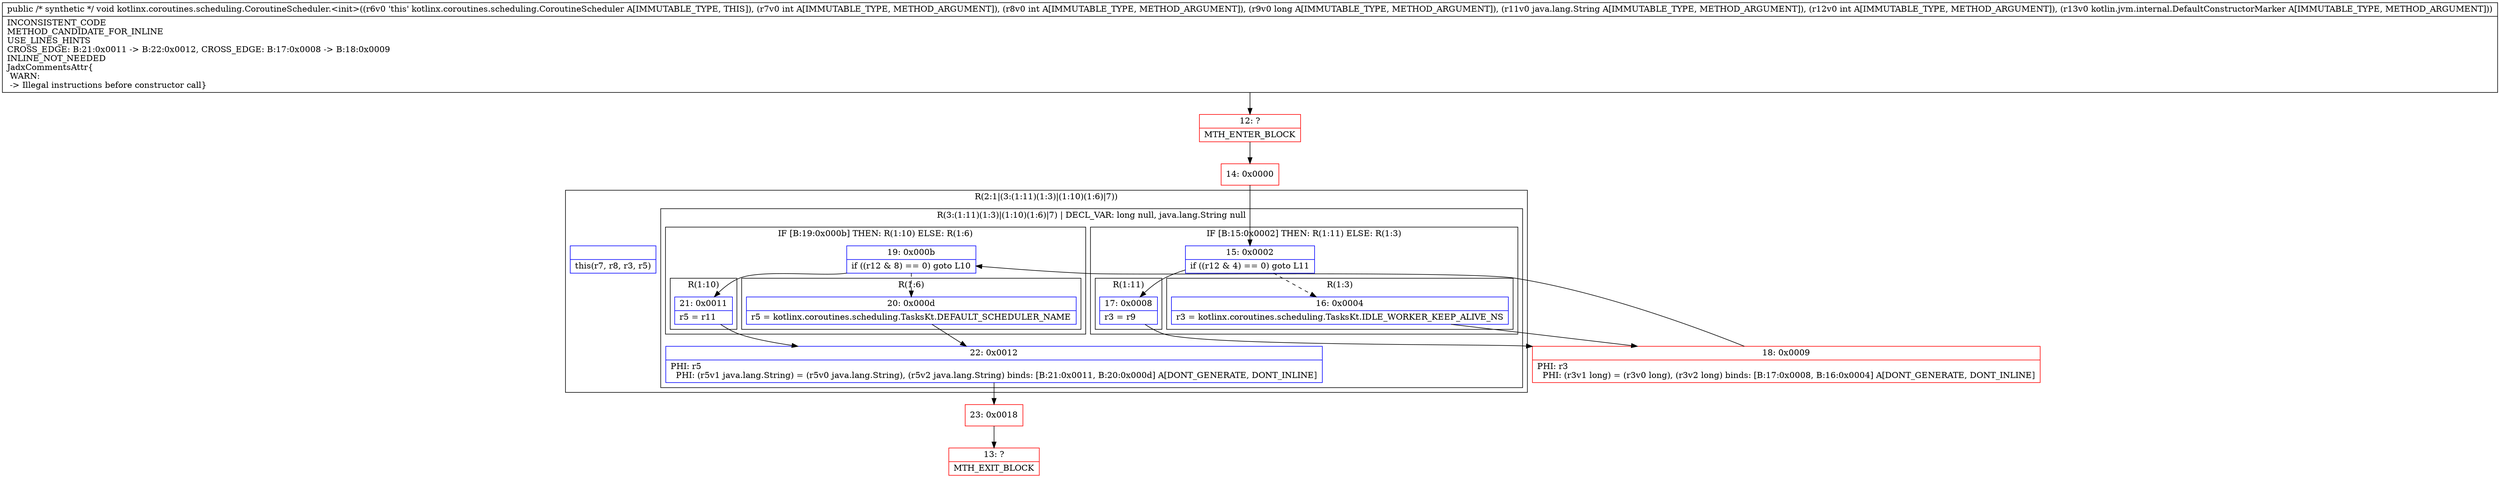 digraph "CFG forkotlinx.coroutines.scheduling.CoroutineScheduler.\<init\>(IIJLjava\/lang\/String;ILkotlin\/jvm\/internal\/DefaultConstructorMarker;)V" {
subgraph cluster_Region_1527846127 {
label = "R(2:1|(3:(1:11)(1:3)|(1:10)(1:6)|7))";
node [shape=record,color=blue];
Node_InsnContainer_1245359775 [shape=record,label="{|this(r7, r8, r3, r5)\l}"];
subgraph cluster_Region_1120348143 {
label = "R(3:(1:11)(1:3)|(1:10)(1:6)|7) | DECL_VAR: long null, java.lang.String null\l";
node [shape=record,color=blue];
subgraph cluster_IfRegion_2145123230 {
label = "IF [B:15:0x0002] THEN: R(1:11) ELSE: R(1:3)";
node [shape=record,color=blue];
Node_15 [shape=record,label="{15\:\ 0x0002|if ((r12 & 4) == 0) goto L11\l}"];
subgraph cluster_Region_792420698 {
label = "R(1:11)";
node [shape=record,color=blue];
Node_17 [shape=record,label="{17\:\ 0x0008|r3 = r9\l}"];
}
subgraph cluster_Region_932828772 {
label = "R(1:3)";
node [shape=record,color=blue];
Node_16 [shape=record,label="{16\:\ 0x0004|r3 = kotlinx.coroutines.scheduling.TasksKt.IDLE_WORKER_KEEP_ALIVE_NS\l}"];
}
}
subgraph cluster_IfRegion_750661350 {
label = "IF [B:19:0x000b] THEN: R(1:10) ELSE: R(1:6)";
node [shape=record,color=blue];
Node_19 [shape=record,label="{19\:\ 0x000b|if ((r12 & 8) == 0) goto L10\l}"];
subgraph cluster_Region_1321064526 {
label = "R(1:10)";
node [shape=record,color=blue];
Node_21 [shape=record,label="{21\:\ 0x0011|r5 = r11\l}"];
}
subgraph cluster_Region_986100721 {
label = "R(1:6)";
node [shape=record,color=blue];
Node_20 [shape=record,label="{20\:\ 0x000d|r5 = kotlinx.coroutines.scheduling.TasksKt.DEFAULT_SCHEDULER_NAME\l}"];
}
}
Node_22 [shape=record,label="{22\:\ 0x0012|PHI: r5 \l  PHI: (r5v1 java.lang.String) = (r5v0 java.lang.String), (r5v2 java.lang.String) binds: [B:21:0x0011, B:20:0x000d] A[DONT_GENERATE, DONT_INLINE]\l}"];
}
}
Node_12 [shape=record,color=red,label="{12\:\ ?|MTH_ENTER_BLOCK\l}"];
Node_14 [shape=record,color=red,label="{14\:\ 0x0000}"];
Node_18 [shape=record,color=red,label="{18\:\ 0x0009|PHI: r3 \l  PHI: (r3v1 long) = (r3v0 long), (r3v2 long) binds: [B:17:0x0008, B:16:0x0004] A[DONT_GENERATE, DONT_INLINE]\l}"];
Node_23 [shape=record,color=red,label="{23\:\ 0x0018}"];
Node_13 [shape=record,color=red,label="{13\:\ ?|MTH_EXIT_BLOCK\l}"];
MethodNode[shape=record,label="{public \/* synthetic *\/ void kotlinx.coroutines.scheduling.CoroutineScheduler.\<init\>((r6v0 'this' kotlinx.coroutines.scheduling.CoroutineScheduler A[IMMUTABLE_TYPE, THIS]), (r7v0 int A[IMMUTABLE_TYPE, METHOD_ARGUMENT]), (r8v0 int A[IMMUTABLE_TYPE, METHOD_ARGUMENT]), (r9v0 long A[IMMUTABLE_TYPE, METHOD_ARGUMENT]), (r11v0 java.lang.String A[IMMUTABLE_TYPE, METHOD_ARGUMENT]), (r12v0 int A[IMMUTABLE_TYPE, METHOD_ARGUMENT]), (r13v0 kotlin.jvm.internal.DefaultConstructorMarker A[IMMUTABLE_TYPE, METHOD_ARGUMENT]))  | INCONSISTENT_CODE\lMETHOD_CANDIDATE_FOR_INLINE\lUSE_LINES_HINTS\lCROSS_EDGE: B:21:0x0011 \-\> B:22:0x0012, CROSS_EDGE: B:17:0x0008 \-\> B:18:0x0009\lINLINE_NOT_NEEDED\lJadxCommentsAttr\{\l WARN: \l \-\> Illegal instructions before constructor call\}\l}"];
MethodNode -> Node_12;Node_15 -> Node_16[style=dashed];
Node_15 -> Node_17;
Node_17 -> Node_18;
Node_16 -> Node_18;
Node_19 -> Node_20[style=dashed];
Node_19 -> Node_21;
Node_21 -> Node_22;
Node_20 -> Node_22;
Node_22 -> Node_23;
Node_12 -> Node_14;
Node_14 -> Node_15;
Node_18 -> Node_19;
Node_23 -> Node_13;
}

